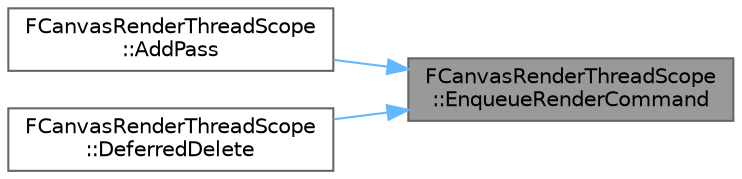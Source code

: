 digraph "FCanvasRenderThreadScope::EnqueueRenderCommand"
{
 // INTERACTIVE_SVG=YES
 // LATEX_PDF_SIZE
  bgcolor="transparent";
  edge [fontname=Helvetica,fontsize=10,labelfontname=Helvetica,labelfontsize=10];
  node [fontname=Helvetica,fontsize=10,shape=box,height=0.2,width=0.4];
  rankdir="RL";
  Node1 [id="Node000001",label="FCanvasRenderThreadScope\l::EnqueueRenderCommand",height=0.2,width=0.4,color="gray40", fillcolor="grey60", style="filled", fontcolor="black",tooltip=" "];
  Node1 -> Node2 [id="edge1_Node000001_Node000002",dir="back",color="steelblue1",style="solid",tooltip=" "];
  Node2 [id="Node000002",label="FCanvasRenderThreadScope\l::AddPass",height=0.2,width=0.4,color="grey40", fillcolor="white", style="filled",URL="$da/d44/classFCanvasRenderThreadScope.html#a8e68ed243ba7a62ce2cea00e380c7b00",tooltip=" "];
  Node1 -> Node3 [id="edge2_Node000001_Node000003",dir="back",color="steelblue1",style="solid",tooltip=" "];
  Node3 [id="Node000003",label="FCanvasRenderThreadScope\l::DeferredDelete",height=0.2,width=0.4,color="grey40", fillcolor="white", style="filled",URL="$da/d44/classFCanvasRenderThreadScope.html#a095f51b3ed692bddea312a82c8870529",tooltip=" "];
}
